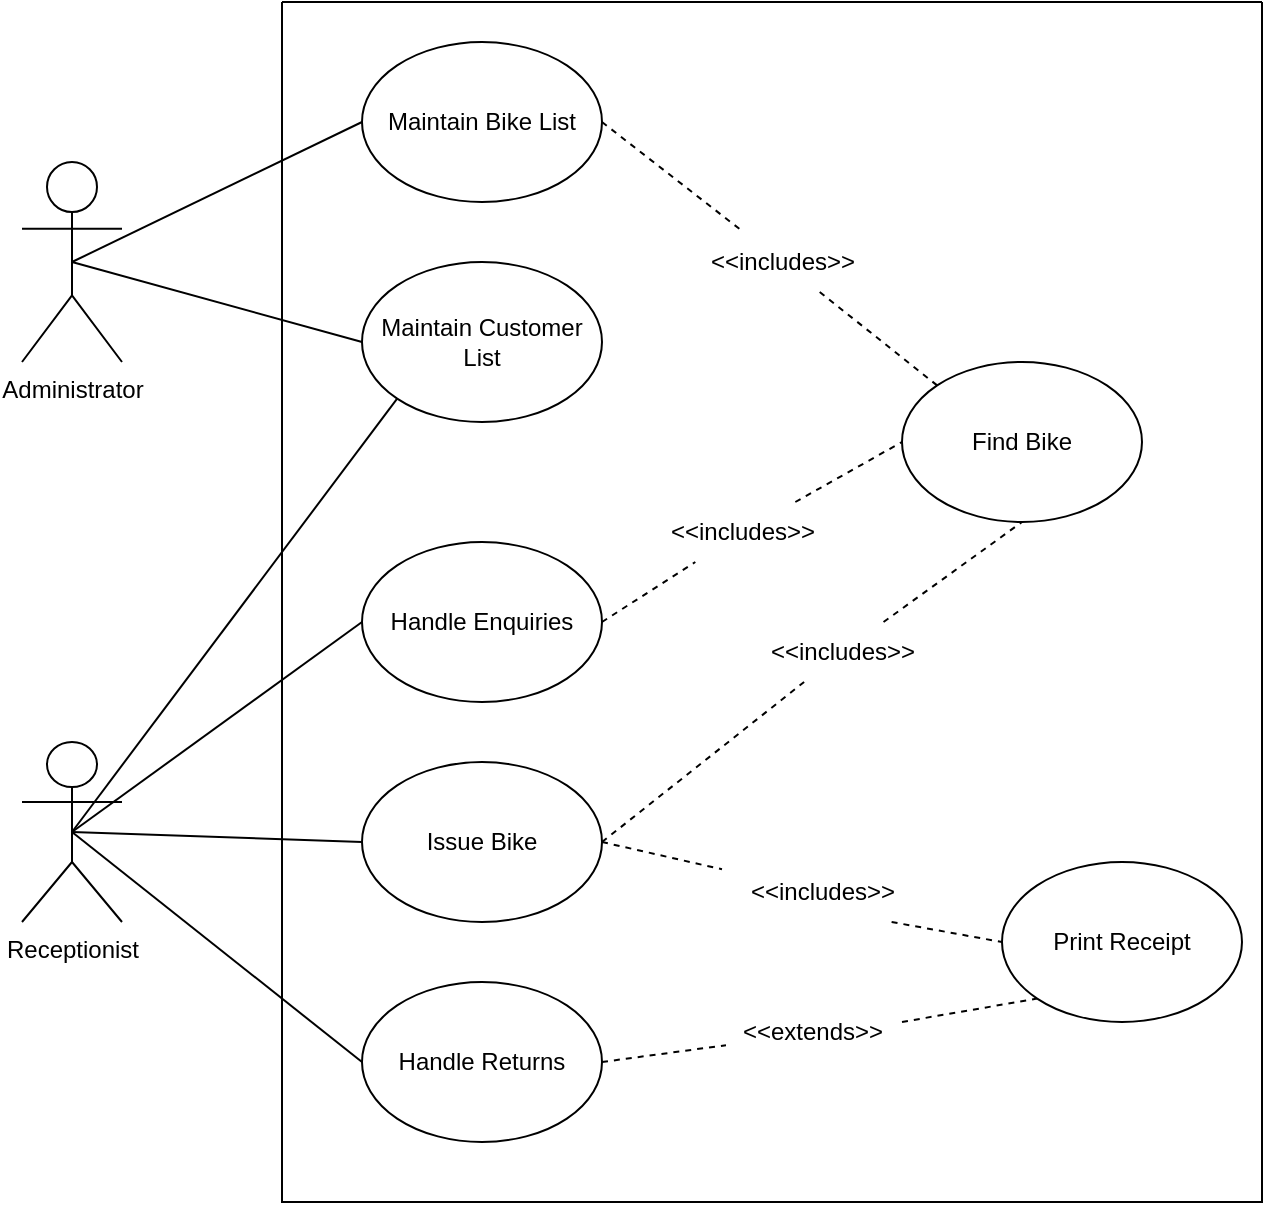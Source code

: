 <mxfile version="20.5.1" type="github">
  <diagram id="jXvqA9akfcDvnYyeEzWh" name="Page-1">
    <mxGraphModel dx="1038" dy="623" grid="1" gridSize="10" guides="1" tooltips="1" connect="1" arrows="1" fold="1" page="1" pageScale="1" pageWidth="827" pageHeight="1169" math="0" shadow="0">
      <root>
        <mxCell id="0" />
        <mxCell id="1" parent="0" />
        <mxCell id="CNlMrn4Kn1Sz8RnUy3b1-1" value="Administrator" style="shape=umlActor;verticalLabelPosition=bottom;verticalAlign=top;html=1;outlineConnect=0;" vertex="1" parent="1">
          <mxGeometry x="40" y="120" width="50" height="100" as="geometry" />
        </mxCell>
        <mxCell id="CNlMrn4Kn1Sz8RnUy3b1-2" value="Receptionist" style="shape=umlActor;verticalLabelPosition=bottom;verticalAlign=top;html=1;outlineConnect=0;" vertex="1" parent="1">
          <mxGeometry x="40" y="410" width="50" height="90" as="geometry" />
        </mxCell>
        <mxCell id="CNlMrn4Kn1Sz8RnUy3b1-3" value="Issue Bike" style="ellipse;whiteSpace=wrap;html=1;" vertex="1" parent="1">
          <mxGeometry x="210" y="420" width="120" height="80" as="geometry" />
        </mxCell>
        <mxCell id="CNlMrn4Kn1Sz8RnUy3b1-4" value="Handle Enquiries" style="ellipse;whiteSpace=wrap;html=1;" vertex="1" parent="1">
          <mxGeometry x="210" y="310" width="120" height="80" as="geometry" />
        </mxCell>
        <mxCell id="CNlMrn4Kn1Sz8RnUy3b1-5" value="Maintain Customer List" style="ellipse;whiteSpace=wrap;html=1;" vertex="1" parent="1">
          <mxGeometry x="210" y="170" width="120" height="80" as="geometry" />
        </mxCell>
        <mxCell id="CNlMrn4Kn1Sz8RnUy3b1-6" value="Maintain Bike List" style="ellipse;whiteSpace=wrap;html=1;" vertex="1" parent="1">
          <mxGeometry x="210" y="60" width="120" height="80" as="geometry" />
        </mxCell>
        <mxCell id="CNlMrn4Kn1Sz8RnUy3b1-7" value="Handle Returns" style="ellipse;whiteSpace=wrap;html=1;" vertex="1" parent="1">
          <mxGeometry x="210" y="530" width="120" height="80" as="geometry" />
        </mxCell>
        <mxCell id="CNlMrn4Kn1Sz8RnUy3b1-9" value="" style="endArrow=none;html=1;rounded=0;entryX=0;entryY=0.5;entryDx=0;entryDy=0;exitX=0.5;exitY=0.5;exitDx=0;exitDy=0;exitPerimeter=0;" edge="1" parent="1" source="CNlMrn4Kn1Sz8RnUy3b1-1" target="CNlMrn4Kn1Sz8RnUy3b1-6">
          <mxGeometry width="50" height="50" relative="1" as="geometry">
            <mxPoint x="110" y="170" as="sourcePoint" />
            <mxPoint x="160" y="120" as="targetPoint" />
          </mxGeometry>
        </mxCell>
        <mxCell id="CNlMrn4Kn1Sz8RnUy3b1-10" value="" style="endArrow=none;html=1;rounded=0;entryX=0;entryY=0.5;entryDx=0;entryDy=0;exitX=0.5;exitY=0.5;exitDx=0;exitDy=0;exitPerimeter=0;" edge="1" parent="1" source="CNlMrn4Kn1Sz8RnUy3b1-1" target="CNlMrn4Kn1Sz8RnUy3b1-5">
          <mxGeometry width="50" height="50" relative="1" as="geometry">
            <mxPoint x="75" y="180" as="sourcePoint" />
            <mxPoint x="320" y="110" as="targetPoint" />
          </mxGeometry>
        </mxCell>
        <mxCell id="CNlMrn4Kn1Sz8RnUy3b1-11" value="" style="endArrow=none;html=1;rounded=0;entryX=0;entryY=0.5;entryDx=0;entryDy=0;exitX=0.5;exitY=0.5;exitDx=0;exitDy=0;exitPerimeter=0;" edge="1" parent="1" source="CNlMrn4Kn1Sz8RnUy3b1-2" target="CNlMrn4Kn1Sz8RnUy3b1-4">
          <mxGeometry width="50" height="50" relative="1" as="geometry">
            <mxPoint x="75" y="450" as="sourcePoint" />
            <mxPoint x="320" y="490" as="targetPoint" />
          </mxGeometry>
        </mxCell>
        <mxCell id="CNlMrn4Kn1Sz8RnUy3b1-12" value="" style="endArrow=none;html=1;rounded=0;entryX=0;entryY=0.5;entryDx=0;entryDy=0;exitX=0.5;exitY=0.5;exitDx=0;exitDy=0;exitPerimeter=0;" edge="1" parent="1" source="CNlMrn4Kn1Sz8RnUy3b1-2" target="CNlMrn4Kn1Sz8RnUy3b1-3">
          <mxGeometry width="50" height="50" relative="1" as="geometry">
            <mxPoint x="80" y="460" as="sourcePoint" />
            <mxPoint x="325" y="500" as="targetPoint" />
          </mxGeometry>
        </mxCell>
        <mxCell id="CNlMrn4Kn1Sz8RnUy3b1-13" value="" style="endArrow=none;html=1;rounded=0;entryX=0;entryY=0.5;entryDx=0;entryDy=0;exitX=0.5;exitY=0.5;exitDx=0;exitDy=0;exitPerimeter=0;" edge="1" parent="1" source="CNlMrn4Kn1Sz8RnUy3b1-2" target="CNlMrn4Kn1Sz8RnUy3b1-7">
          <mxGeometry width="50" height="50" relative="1" as="geometry">
            <mxPoint x="100" y="490" as="sourcePoint" />
            <mxPoint x="345" y="530" as="targetPoint" />
          </mxGeometry>
        </mxCell>
        <mxCell id="CNlMrn4Kn1Sz8RnUy3b1-14" value="" style="endArrow=none;html=1;rounded=0;entryX=0;entryY=1;entryDx=0;entryDy=0;exitX=0.5;exitY=0.5;exitDx=0;exitDy=0;exitPerimeter=0;" edge="1" parent="1" source="CNlMrn4Kn1Sz8RnUy3b1-2" target="CNlMrn4Kn1Sz8RnUy3b1-5">
          <mxGeometry width="50" height="50" relative="1" as="geometry">
            <mxPoint x="105" y="210" as="sourcePoint" />
            <mxPoint x="350" y="250" as="targetPoint" />
          </mxGeometry>
        </mxCell>
        <mxCell id="CNlMrn4Kn1Sz8RnUy3b1-15" value="Find Bike" style="ellipse;whiteSpace=wrap;html=1;" vertex="1" parent="1">
          <mxGeometry x="480" y="220" width="120" height="80" as="geometry" />
        </mxCell>
        <mxCell id="CNlMrn4Kn1Sz8RnUy3b1-16" value="Print Receipt" style="ellipse;whiteSpace=wrap;html=1;" vertex="1" parent="1">
          <mxGeometry x="530" y="470" width="120" height="80" as="geometry" />
        </mxCell>
        <mxCell id="CNlMrn4Kn1Sz8RnUy3b1-33" value="" style="endArrow=none;dashed=1;html=1;rounded=0;entryX=0;entryY=0;entryDx=0;entryDy=0;startArrow=none;" edge="1" parent="1" source="CNlMrn4Kn1Sz8RnUy3b1-29" target="CNlMrn4Kn1Sz8RnUy3b1-15">
          <mxGeometry width="50" height="50" relative="1" as="geometry">
            <mxPoint x="390" y="320" as="sourcePoint" />
            <mxPoint x="440" y="270" as="targetPoint" />
          </mxGeometry>
        </mxCell>
        <mxCell id="CNlMrn4Kn1Sz8RnUy3b1-29" value="&amp;lt;&amp;lt;includes&amp;gt;&amp;gt;" style="text;html=1;align=center;verticalAlign=middle;resizable=0;points=[];autosize=1;strokeColor=none;fillColor=none;rotation=0;" vertex="1" parent="1">
          <mxGeometry x="370" y="155" width="100" height="30" as="geometry" />
        </mxCell>
        <mxCell id="CNlMrn4Kn1Sz8RnUy3b1-34" value="" style="endArrow=none;dashed=1;html=1;rounded=0;exitX=1;exitY=0.5;exitDx=0;exitDy=0;" edge="1" parent="1" source="CNlMrn4Kn1Sz8RnUy3b1-6" target="CNlMrn4Kn1Sz8RnUy3b1-29">
          <mxGeometry width="50" height="50" relative="1" as="geometry">
            <mxPoint x="330" y="100" as="sourcePoint" />
            <mxPoint x="497.574" y="231.716" as="targetPoint" />
          </mxGeometry>
        </mxCell>
        <mxCell id="CNlMrn4Kn1Sz8RnUy3b1-35" value="" style="endArrow=none;dashed=1;html=1;rounded=0;entryX=0;entryY=0.5;entryDx=0;entryDy=0;startArrow=none;" edge="1" parent="1" source="CNlMrn4Kn1Sz8RnUy3b1-28" target="CNlMrn4Kn1Sz8RnUy3b1-15">
          <mxGeometry width="50" height="50" relative="1" as="geometry">
            <mxPoint x="330" y="350" as="sourcePoint" />
            <mxPoint x="400.714" y="405" as="targetPoint" />
          </mxGeometry>
        </mxCell>
        <mxCell id="CNlMrn4Kn1Sz8RnUy3b1-28" value="&amp;lt;&amp;lt;includes&amp;gt;&amp;gt;" style="text;html=1;align=center;verticalAlign=middle;resizable=0;points=[];autosize=1;strokeColor=none;fillColor=none;" vertex="1" parent="1">
          <mxGeometry x="350" y="290" width="100" height="30" as="geometry" />
        </mxCell>
        <mxCell id="CNlMrn4Kn1Sz8RnUy3b1-36" value="" style="endArrow=none;dashed=1;html=1;rounded=0;exitX=1;exitY=0.5;exitDx=0;exitDy=0;" edge="1" parent="1" source="CNlMrn4Kn1Sz8RnUy3b1-4" target="CNlMrn4Kn1Sz8RnUy3b1-28">
          <mxGeometry width="50" height="50" relative="1" as="geometry">
            <mxPoint x="330" y="350" as="sourcePoint" />
            <mxPoint x="480" y="260" as="targetPoint" />
          </mxGeometry>
        </mxCell>
        <mxCell id="CNlMrn4Kn1Sz8RnUy3b1-37" value="" style="endArrow=none;dashed=1;html=1;rounded=0;entryX=0.5;entryY=1;entryDx=0;entryDy=0;startArrow=none;" edge="1" parent="1" source="CNlMrn4Kn1Sz8RnUy3b1-24" target="CNlMrn4Kn1Sz8RnUy3b1-15">
          <mxGeometry width="50" height="50" relative="1" as="geometry">
            <mxPoint x="350" y="390" as="sourcePoint" />
            <mxPoint x="420.714" y="445" as="targetPoint" />
          </mxGeometry>
        </mxCell>
        <mxCell id="CNlMrn4Kn1Sz8RnUy3b1-38" value="" style="endArrow=none;dashed=1;html=1;rounded=0;entryX=0;entryY=0.5;entryDx=0;entryDy=0;startArrow=none;exitX=0.848;exitY=1;exitDx=0;exitDy=0;exitPerimeter=0;" edge="1" parent="1" source="CNlMrn4Kn1Sz8RnUy3b1-19" target="CNlMrn4Kn1Sz8RnUy3b1-16">
          <mxGeometry width="50" height="50" relative="1" as="geometry">
            <mxPoint x="330" y="460" as="sourcePoint" />
            <mxPoint x="400.714" y="515" as="targetPoint" />
          </mxGeometry>
        </mxCell>
        <mxCell id="CNlMrn4Kn1Sz8RnUy3b1-24" value="&amp;lt;&amp;lt;includes&amp;gt;&amp;gt;" style="text;html=1;align=center;verticalAlign=middle;resizable=0;points=[];autosize=1;strokeColor=none;fillColor=none;" vertex="1" parent="1">
          <mxGeometry x="400" y="350" width="100" height="30" as="geometry" />
        </mxCell>
        <mxCell id="CNlMrn4Kn1Sz8RnUy3b1-40" value="" style="endArrow=none;dashed=1;html=1;rounded=0;exitX=1;exitY=0.5;exitDx=0;exitDy=0;" edge="1" parent="1" source="CNlMrn4Kn1Sz8RnUy3b1-3" target="CNlMrn4Kn1Sz8RnUy3b1-24">
          <mxGeometry width="50" height="50" relative="1" as="geometry">
            <mxPoint x="330" y="460" as="sourcePoint" />
            <mxPoint x="540" y="300" as="targetPoint" />
          </mxGeometry>
        </mxCell>
        <mxCell id="CNlMrn4Kn1Sz8RnUy3b1-41" value="" style="endArrow=none;dashed=1;html=1;rounded=0;exitX=1;exitY=0.5;exitDx=0;exitDy=0;" edge="1" parent="1" target="CNlMrn4Kn1Sz8RnUy3b1-19">
          <mxGeometry width="50" height="50" relative="1" as="geometry">
            <mxPoint x="330" y="460" as="sourcePoint" />
            <mxPoint x="410" y="480" as="targetPoint" />
          </mxGeometry>
        </mxCell>
        <mxCell id="CNlMrn4Kn1Sz8RnUy3b1-42" value="" style="endArrow=none;dashed=1;html=1;rounded=0;entryX=0;entryY=1;entryDx=0;entryDy=0;startArrow=none;exitX=1;exitY=0.333;exitDx=0;exitDy=0;exitPerimeter=0;" edge="1" parent="1" source="CNlMrn4Kn1Sz8RnUy3b1-21" target="CNlMrn4Kn1Sz8RnUy3b1-16">
          <mxGeometry width="50" height="50" relative="1" as="geometry">
            <mxPoint x="490" y="550" as="sourcePoint" />
            <mxPoint x="448.714" y="565" as="targetPoint" />
          </mxGeometry>
        </mxCell>
        <mxCell id="CNlMrn4Kn1Sz8RnUy3b1-21" value="&amp;lt;&amp;lt;extends&amp;gt;&amp;gt;" style="text;html=1;align=center;verticalAlign=middle;resizable=0;points=[];autosize=1;strokeColor=none;fillColor=none;" vertex="1" parent="1">
          <mxGeometry x="390" y="540" width="90" height="30" as="geometry" />
        </mxCell>
        <mxCell id="CNlMrn4Kn1Sz8RnUy3b1-43" value="" style="endArrow=none;dashed=1;html=1;rounded=0;exitX=1;exitY=0.5;exitDx=0;exitDy=0;entryX=0.022;entryY=0.72;entryDx=0;entryDy=0;entryPerimeter=0;" edge="1" parent="1" source="CNlMrn4Kn1Sz8RnUy3b1-7" target="CNlMrn4Kn1Sz8RnUy3b1-21">
          <mxGeometry width="50" height="50" relative="1" as="geometry">
            <mxPoint x="330" y="570" as="sourcePoint" />
            <mxPoint x="547.574" y="538.284" as="targetPoint" />
          </mxGeometry>
        </mxCell>
        <mxCell id="CNlMrn4Kn1Sz8RnUy3b1-45" value="" style="swimlane;startSize=0;" vertex="1" parent="1">
          <mxGeometry x="170" y="40" width="490" height="600" as="geometry">
            <mxRectangle x="170" y="40" width="50" height="40" as="alternateBounds" />
          </mxGeometry>
        </mxCell>
        <mxCell id="CNlMrn4Kn1Sz8RnUy3b1-19" value="&amp;lt;&amp;lt;includes&amp;gt;&amp;gt;" style="text;html=1;align=center;verticalAlign=middle;resizable=0;points=[];autosize=1;strokeColor=none;fillColor=none;" vertex="1" parent="CNlMrn4Kn1Sz8RnUy3b1-45">
          <mxGeometry x="220" y="430" width="100" height="30" as="geometry" />
        </mxCell>
      </root>
    </mxGraphModel>
  </diagram>
</mxfile>
